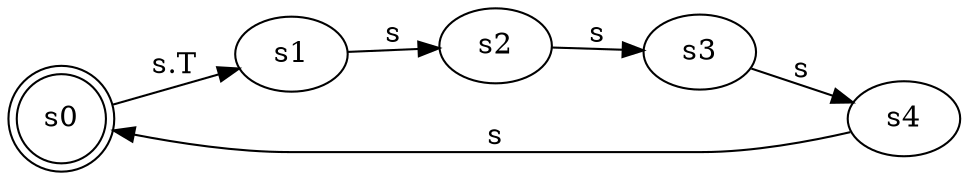 digraph Repeat { 
  rankdir="LR"
  s0 [ shape="doublecircle" ]
  s0->s1 [
    label= "s.T"
  ] ;
  s1->s2 [
    label= "s"
  ] ;
  s2->s3 [
    label= "s"
  ] ;
  s3->s4 [
    label= "s"
  ] ;
  s4->s0 [
    label= "s"
  ] ;
}

